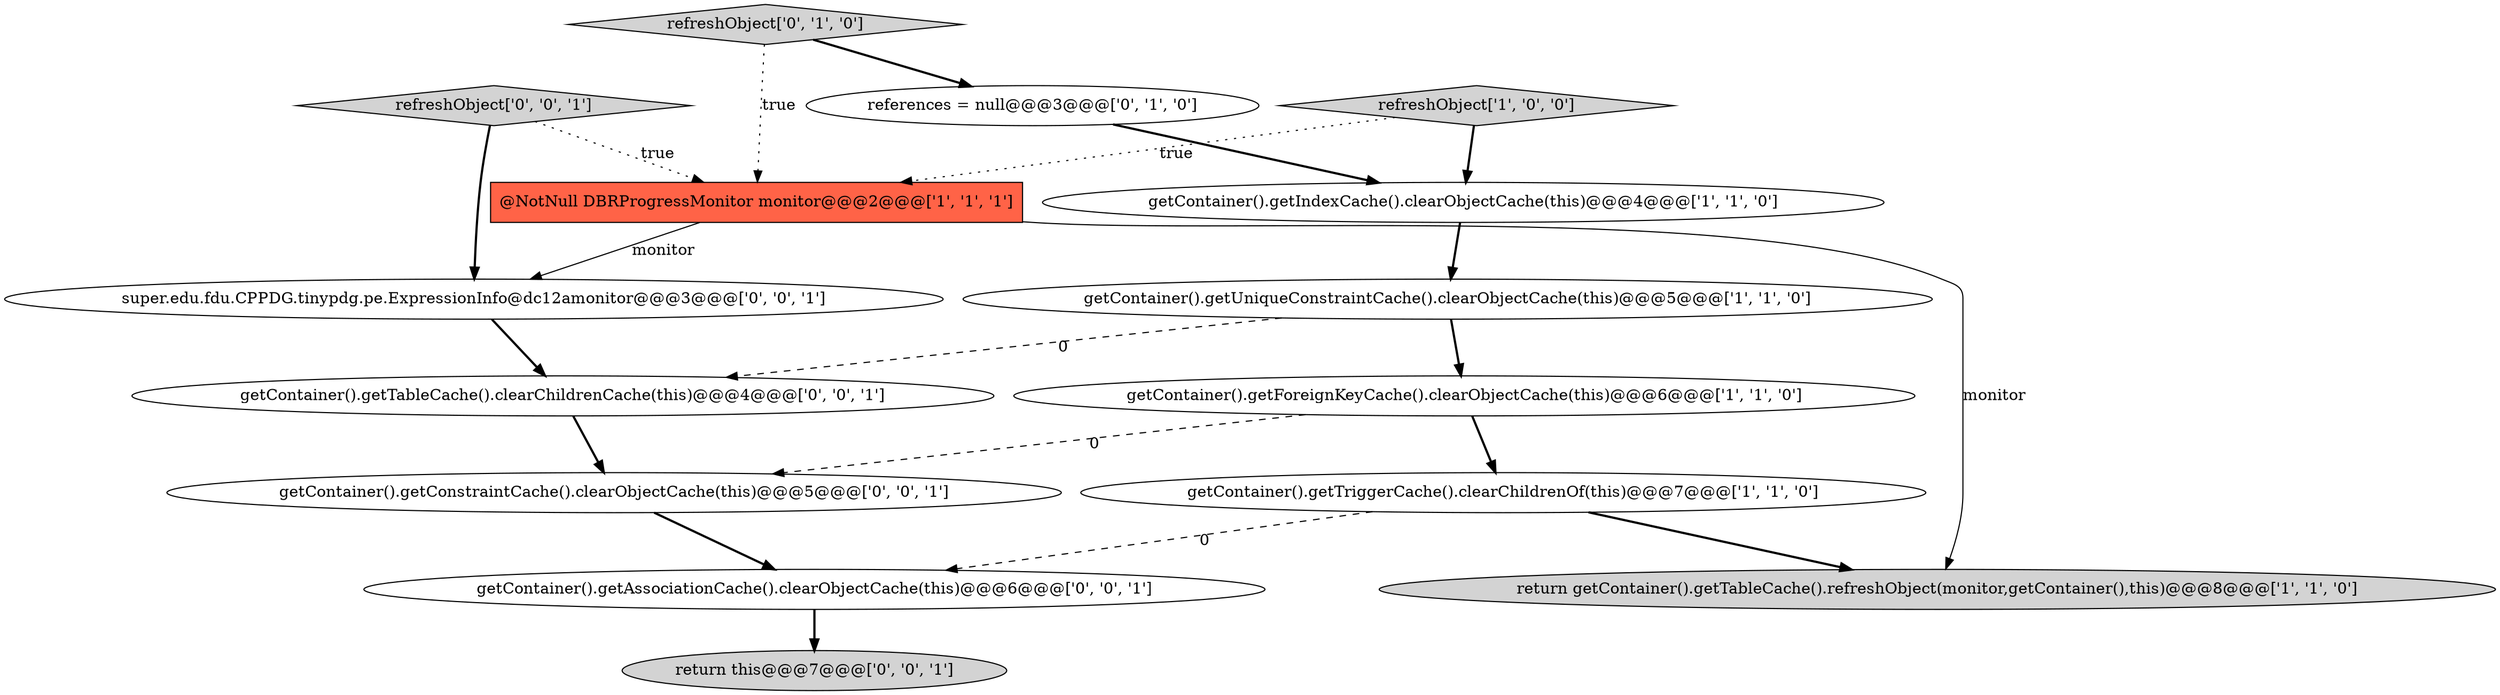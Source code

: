 digraph {
13 [style = filled, label = "return this@@@7@@@['0', '0', '1']", fillcolor = lightgray, shape = ellipse image = "AAA0AAABBB3BBB"];
5 [style = filled, label = "return getContainer().getTableCache().refreshObject(monitor,getContainer(),this)@@@8@@@['1', '1', '0']", fillcolor = lightgray, shape = ellipse image = "AAA0AAABBB1BBB"];
12 [style = filled, label = "getContainer().getConstraintCache().clearObjectCache(this)@@@5@@@['0', '0', '1']", fillcolor = white, shape = ellipse image = "AAA0AAABBB3BBB"];
9 [style = filled, label = "getContainer().getTableCache().clearChildrenCache(this)@@@4@@@['0', '0', '1']", fillcolor = white, shape = ellipse image = "AAA0AAABBB3BBB"];
14 [style = filled, label = "getContainer().getAssociationCache().clearObjectCache(this)@@@6@@@['0', '0', '1']", fillcolor = white, shape = ellipse image = "AAA0AAABBB3BBB"];
2 [style = filled, label = "@NotNull DBRProgressMonitor monitor@@@2@@@['1', '1', '1']", fillcolor = tomato, shape = box image = "AAA0AAABBB1BBB"];
6 [style = filled, label = "getContainer().getTriggerCache().clearChildrenOf(this)@@@7@@@['1', '1', '0']", fillcolor = white, shape = ellipse image = "AAA0AAABBB1BBB"];
11 [style = filled, label = "refreshObject['0', '0', '1']", fillcolor = lightgray, shape = diamond image = "AAA0AAABBB3BBB"];
8 [style = filled, label = "references = null@@@3@@@['0', '1', '0']", fillcolor = white, shape = ellipse image = "AAA1AAABBB2BBB"];
10 [style = filled, label = "super.edu.fdu.CPPDG.tinypdg.pe.ExpressionInfo@dc12amonitor@@@3@@@['0', '0', '1']", fillcolor = white, shape = ellipse image = "AAA0AAABBB3BBB"];
7 [style = filled, label = "refreshObject['0', '1', '0']", fillcolor = lightgray, shape = diamond image = "AAA0AAABBB2BBB"];
0 [style = filled, label = "getContainer().getIndexCache().clearObjectCache(this)@@@4@@@['1', '1', '0']", fillcolor = white, shape = ellipse image = "AAA0AAABBB1BBB"];
4 [style = filled, label = "refreshObject['1', '0', '0']", fillcolor = lightgray, shape = diamond image = "AAA0AAABBB1BBB"];
3 [style = filled, label = "getContainer().getUniqueConstraintCache().clearObjectCache(this)@@@5@@@['1', '1', '0']", fillcolor = white, shape = ellipse image = "AAA0AAABBB1BBB"];
1 [style = filled, label = "getContainer().getForeignKeyCache().clearObjectCache(this)@@@6@@@['1', '1', '0']", fillcolor = white, shape = ellipse image = "AAA0AAABBB1BBB"];
7->2 [style = dotted, label="true"];
6->14 [style = dashed, label="0"];
14->13 [style = bold, label=""];
11->10 [style = bold, label=""];
11->2 [style = dotted, label="true"];
2->5 [style = solid, label="monitor"];
7->8 [style = bold, label=""];
0->3 [style = bold, label=""];
12->14 [style = bold, label=""];
2->10 [style = solid, label="monitor"];
1->6 [style = bold, label=""];
6->5 [style = bold, label=""];
8->0 [style = bold, label=""];
3->9 [style = dashed, label="0"];
4->0 [style = bold, label=""];
3->1 [style = bold, label=""];
9->12 [style = bold, label=""];
10->9 [style = bold, label=""];
4->2 [style = dotted, label="true"];
1->12 [style = dashed, label="0"];
}
